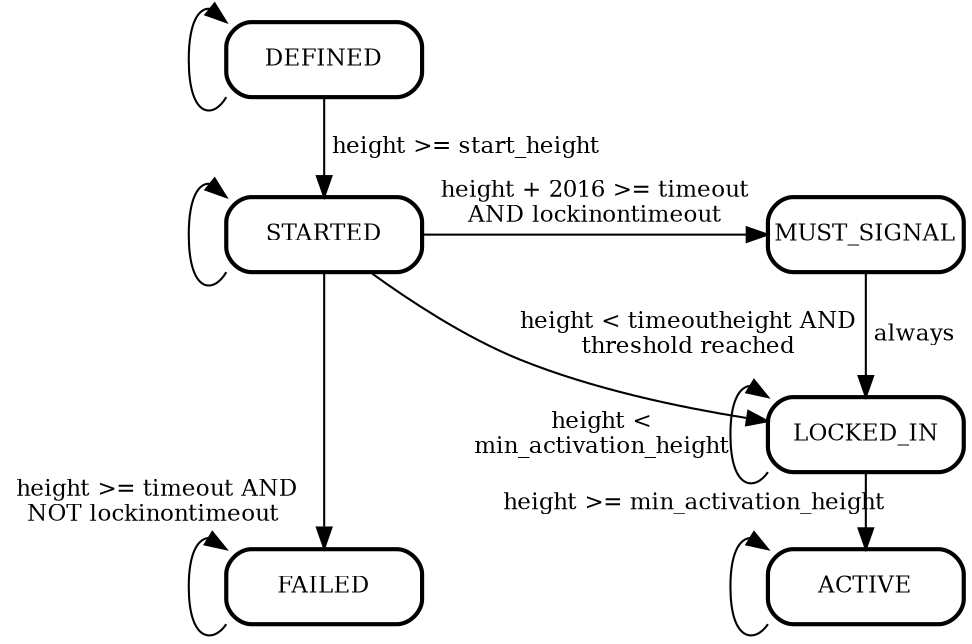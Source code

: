 digraph {
  rankdir=TD;

  node [fontsize=11, fixedsize=true, width=1.3, shape=box, style="rounded,bold"];

  edge [fontsize=11];

  edge [weight = 100];
  "DEFINED" -> "STARTED" [label=" height >= start_height"];
  "STARTED" -> "MUST_SIGNAL" [label="height + 2016 >= timeout\nAND lockinontimeout"];
  "STARTED" -> "FAILED" [
    headlabel=" height >= timeout AND\nNOT lockinontimeout"
    labeldistance=8.5
    labelangle=75
  ];
  "LOCKED_IN" -> "ACTIVE" [
    headlabel="height >= min_activation_height"
    labeldistance=8.5
    labelangle=75
  ];
  "MUST_SIGNAL" -> "LOCKED_IN" [label=" always"];

  edge [weight = 1];
  "STARTED" -> "LOCKED_IN" [label="height < timeoutheight AND\nthreshold reached"];
  "LOCKED_IN":sw -> "LOCKED_IN":nw [label="height <\nmin_activation_height"];

  "FAILED" -> "LOCKED_IN" [style=invis];

  "DEFINED":sw -> "DEFINED":nw;
  "STARTED":sw -> "STARTED":nw;
  "ACTIVE":sw -> "ACTIVE":nw;
  "FAILED":sw -> "FAILED":nw;

  "STARTED";
  "MUST_SIGNAL";
  "LOCKED_IN";
  "ACTIVE";
  "FAILED";

  { rank=same; "STARTED" "MUST_SIGNAL" }
  { rank=same; "FAILED" "ACTIVE" }
  { rank=sink; "FAILED" }
}
